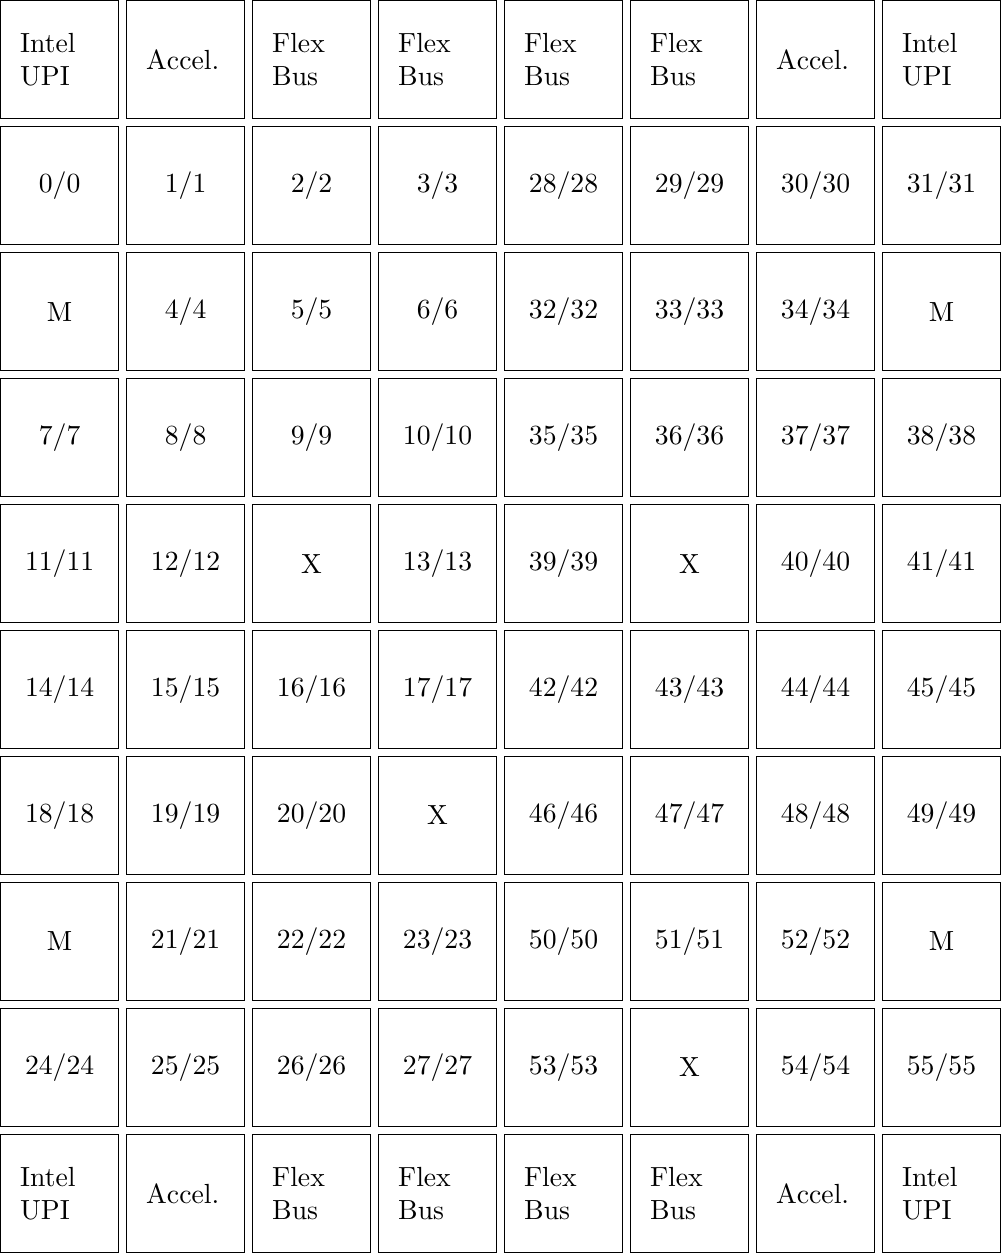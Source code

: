 \documentclass{standalone}
\usepackage{tikz}

\begin{document}
\begin{tikzpicture}
\node[draw,text width=1cm,minimum height=1.5cm,minimum width=1.5cm,anchor=center] at (0.0,14.4) {Intel UPI};
\node[draw,text width=1cm,minimum height=1.5cm,minimum width=1.5cm,anchor=center] at (1.6,14.4) {Accel.};
\node[draw,text width=1cm,minimum height=1.5cm,minimum width=1.5cm,anchor=center] at (3.2,14.4) {Flex Bus};
\node[draw,text width=1cm,minimum height=1.5cm,minimum width=1.5cm,anchor=center] at (4.8,14.4) {Flex Bus};
\node[draw,minimum height=1.5cm,minimum width=1.5cm,anchor=center] at (0.0,8.0) {11/11};
\node[draw,minimum height=1.5cm,minimum width=1.5cm,anchor=center] at (0.0,9.6) {7/7};
\node[draw,minimum height=1.5cm,minimum width=1.5cm,anchor=center] at (0.0,11.2) {M};
\node[draw,minimum height=1.5cm,minimum width=1.5cm,anchor=center] at (0.0,12.8) {0/0};
\node[draw,minimum height=1.5cm,minimum width=1.5cm,anchor=center] at (1.6,8.0) {12/12};
\node[draw,minimum height=1.5cm,minimum width=1.5cm,anchor=center] at (1.6,9.6) {8/8};
\node[draw,minimum height=1.5cm,minimum width=1.5cm,anchor=center] at (1.6,11.2) {4/4};
\node[draw,minimum height=1.5cm,minimum width=1.5cm,anchor=center] at (1.6,12.8) {1/1};
\node[draw,minimum height=1.5cm,minimum width=1.5cm,anchor=center] at (3.2,8.0) {X};
\node[draw,minimum height=1.5cm,minimum width=1.5cm,anchor=center] at (3.2,9.6) {9/9};
\node[draw,minimum height=1.5cm,minimum width=1.5cm,anchor=center] at (3.2,11.2) {5/5};
\node[draw,minimum height=1.5cm,minimum width=1.5cm,anchor=center] at (3.2,12.8) {2/2};
\node[draw,minimum height=1.5cm,minimum width=1.5cm,anchor=center] at (4.8,8.0) {13/13};
\node[draw,minimum height=1.5cm,minimum width=1.5cm,anchor=center] at (4.8,9.6) {10/10};
\node[draw,minimum height=1.5cm,minimum width=1.5cm,anchor=center] at (4.8,11.2) {6/6};
\node[draw,minimum height=1.5cm,minimum width=1.5cm,anchor=center] at (4.8,12.8) {3/3};
\node[draw,text width=1cm,minimum height=1.5cm,minimum width=1.5cm,anchor=center] at (0.0,0.0) {Intel UPI};
\node[draw,text width=1cm,minimum height=1.5cm,minimum width=1.5cm,anchor=center] at (1.6,0.0) {Accel.};
\node[draw,text width=1cm,minimum height=1.5cm,minimum width=1.5cm,anchor=center] at (3.2,0.0) {Flex Bus};
\node[draw,text width=1cm,minimum height=1.5cm,minimum width=1.5cm,anchor=center] at (4.8,0.0) {Flex Bus};
\node[draw,minimum height=1.5cm,minimum width=1.5cm,anchor=center] at (0.0,1.6) {24/24};
\node[draw,minimum height=1.5cm,minimum width=1.5cm,anchor=center] at (0.0,3.2) {M};
\node[draw,minimum height=1.5cm,minimum width=1.5cm,anchor=center] at (0.0,4.8) {18/18};
\node[draw,minimum height=1.5cm,minimum width=1.5cm,anchor=center] at (0.0,6.4) {14/14};
\node[draw,minimum height=1.5cm,minimum width=1.5cm,anchor=center] at (1.6,1.6) {25/25};
\node[draw,minimum height=1.5cm,minimum width=1.5cm,anchor=center] at (1.6,3.2) {21/21};
\node[draw,minimum height=1.5cm,minimum width=1.5cm,anchor=center] at (1.6,4.8) {19/19};
\node[draw,minimum height=1.5cm,minimum width=1.5cm,anchor=center] at (1.6,6.4) {15/15};
\node[draw,minimum height=1.5cm,minimum width=1.5cm,anchor=center] at (3.2,1.6) {26/26};
\node[draw,minimum height=1.5cm,minimum width=1.5cm,anchor=center] at (3.2,3.2) {22/22};
\node[draw,minimum height=1.5cm,minimum width=1.5cm,anchor=center] at (3.2,4.8) {20/20};
\node[draw,minimum height=1.5cm,minimum width=1.5cm,anchor=center] at (3.2,6.4) {16/16};
\node[draw,minimum height=1.5cm,minimum width=1.5cm,anchor=center] at (4.8,1.6) {27/27};
\node[draw,minimum height=1.5cm,minimum width=1.5cm,anchor=center] at (4.8,3.2) {23/23};
\node[draw,minimum height=1.5cm,minimum width=1.5cm,anchor=center] at (4.8,4.8) {X};
\node[draw,minimum height=1.5cm,minimum width=1.5cm,anchor=center] at (4.8,6.4) {17/17};
\node[draw,text width=1cm,minimum height=1.5cm,minimum width=1.5cm,anchor=center] at (11.2,14.4) {Intel UPI};
\node[draw,text width=1cm,minimum height=1.5cm,minimum width=1.5cm,anchor=center] at (9.6,14.4) {Accel.};
\node[draw,text width=1cm,minimum height=1.5cm,minimum width=1.5cm,anchor=center] at (8.0,14.4) {Flex Bus};
\node[draw,text width=1cm,minimum height=1.5cm,minimum width=1.5cm,anchor=center] at (6.4,14.4) {Flex Bus};
\node[draw,minimum height=1.5cm,minimum width=1.5cm,anchor=center] at (6.4,8.0) {39/39};
\node[draw,minimum height=1.5cm,minimum width=1.5cm,anchor=center] at (6.4,9.6) {35/35};
\node[draw,minimum height=1.5cm,minimum width=1.5cm,anchor=center] at (6.4,11.2) {32/32};
\node[draw,minimum height=1.5cm,minimum width=1.5cm,anchor=center] at (6.4,12.8) {28/28};
\node[draw,minimum height=1.5cm,minimum width=1.5cm,anchor=center] at (8.0,8.0) {X};
\node[draw,minimum height=1.5cm,minimum width=1.5cm,anchor=center] at (8.0,9.6) {36/36};
\node[draw,minimum height=1.5cm,minimum width=1.5cm,anchor=center] at (8.0,11.2) {33/33};
\node[draw,minimum height=1.5cm,minimum width=1.5cm,anchor=center] at (8.0,12.8) {29/29};
\node[draw,minimum height=1.5cm,minimum width=1.5cm,anchor=center] at (9.6,8.0) {40/40};
\node[draw,minimum height=1.5cm,minimum width=1.5cm,anchor=center] at (9.6,9.6) {37/37};
\node[draw,minimum height=1.5cm,minimum width=1.5cm,anchor=center] at (9.6,11.2) {34/34};
\node[draw,minimum height=1.5cm,minimum width=1.5cm,anchor=center] at (9.6,12.8) {30/30};
\node[draw,minimum height=1.5cm,minimum width=1.5cm,anchor=center] at (11.2,8.0) {41/41};
\node[draw,minimum height=1.5cm,minimum width=1.5cm,anchor=center] at (11.2,9.6) {38/38};
\node[draw,minimum height=1.5cm,minimum width=1.5cm,anchor=center] at (11.2,11.2) {M};
\node[draw,minimum height=1.5cm,minimum width=1.5cm,anchor=center] at (11.2,12.8) {31/31};
\node[draw,text width=1cm,minimum height=1.5cm,minimum width=1.5cm,anchor=center] at (11.2,0.0) {Intel UPI};
\node[draw,text width=1cm,minimum height=1.5cm,minimum width=1.5cm,anchor=center] at (9.6,0.0) {Accel.};
\node[draw,text width=1cm,minimum height=1.5cm,minimum width=1.5cm,anchor=center] at (8.0,0.0) {Flex Bus};
\node[draw,text width=1cm,minimum height=1.5cm,minimum width=1.5cm,anchor=center] at (6.4,0.0) {Flex Bus};
\node[draw,minimum height=1.5cm,minimum width=1.5cm,anchor=center] at (6.4,1.6) {53/53};
\node[draw,minimum height=1.5cm,minimum width=1.5cm,anchor=center] at (6.4,3.2) {50/50};
\node[draw,minimum height=1.5cm,minimum width=1.5cm,anchor=center] at (6.4,4.8) {46/46};
\node[draw,minimum height=1.5cm,minimum width=1.5cm,anchor=center] at (6.4,6.4) {42/42};
\node[draw,minimum height=1.5cm,minimum width=1.5cm,anchor=center] at (8.0,1.6) {X};
\node[draw,minimum height=1.5cm,minimum width=1.5cm,anchor=center] at (8.0,3.2) {51/51};
\node[draw,minimum height=1.5cm,minimum width=1.5cm,anchor=center] at (8.0,4.8) {47/47};
\node[draw,minimum height=1.5cm,minimum width=1.5cm,anchor=center] at (8.0,6.4) {43/43};
\node[draw,minimum height=1.5cm,minimum width=1.5cm,anchor=center] at (9.6,1.6) {54/54};
\node[draw,minimum height=1.5cm,minimum width=1.5cm,anchor=center] at (9.6,3.2) {52/52};
\node[draw,minimum height=1.5cm,minimum width=1.5cm,anchor=center] at (9.6,4.8) {48/48};
\node[draw,minimum height=1.5cm,minimum width=1.5cm,anchor=center] at (9.6,6.4) {44/44};
\node[draw,minimum height=1.5cm,minimum width=1.5cm,anchor=center] at (11.2,1.6) {55/55};
\node[draw,minimum height=1.5cm,minimum width=1.5cm,anchor=center] at (11.2,3.2) {M};
\node[draw,minimum height=1.5cm,minimum width=1.5cm,anchor=center] at (11.2,4.8) {49/49};
\node[draw,minimum height=1.5cm,minimum width=1.5cm,anchor=center] at (11.2,6.4) {45/45};
\end{tikzpicture}
\end{document}
